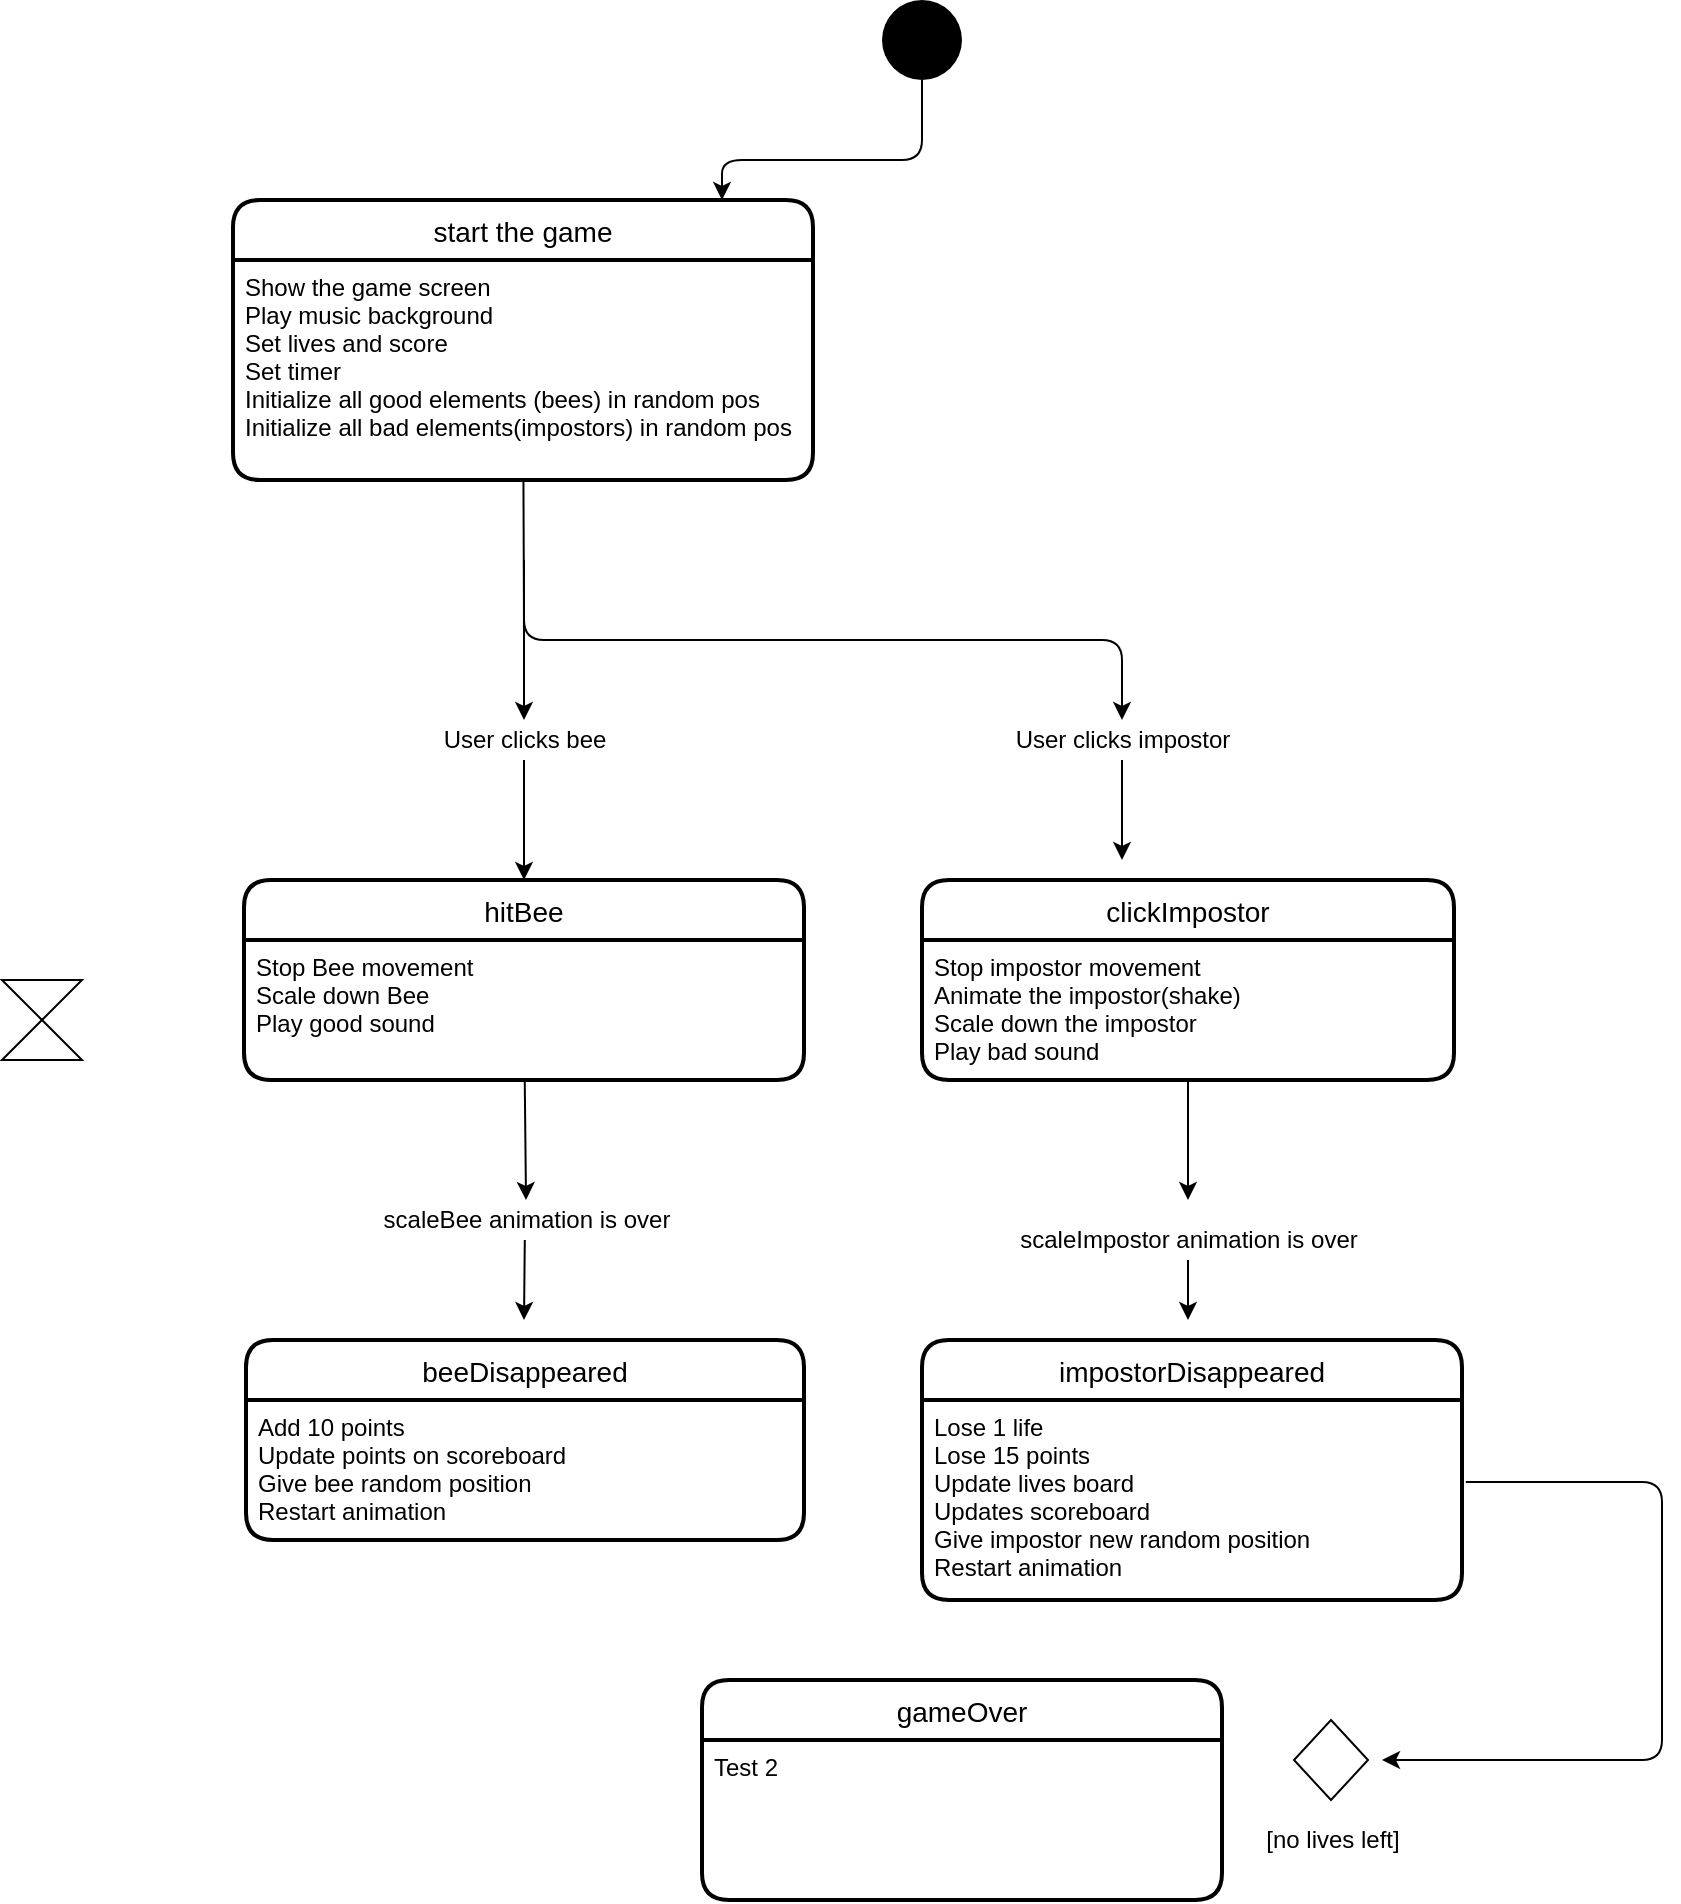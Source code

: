 <mxfile>
    <diagram id="QZOvbPWlPO562GR_ZXTx" name="Page-1">
        <mxGraphModel dx="1555" dy="680" grid="1" gridSize="10" guides="1" tooltips="1" connect="1" arrows="1" fold="1" page="1" pageScale="1" pageWidth="827" pageHeight="1169" math="0" shadow="0">
            <root>
                <mxCell id="0"/>
                <mxCell id="1" parent="0"/>
                <mxCell id="24" style="edgeStyle=none;html=1;" edge="1" parent="1" source="2">
                    <mxGeometry relative="1" as="geometry">
                        <mxPoint x="280" y="100" as="targetPoint"/>
                        <Array as="points">
                            <mxPoint x="380" y="80"/>
                            <mxPoint x="280" y="80"/>
                        </Array>
                    </mxGeometry>
                </mxCell>
                <mxCell id="2" value="" style="ellipse;fillColor=#000000;strokeColor=none;" vertex="1" parent="1">
                    <mxGeometry x="360" width="40" height="40" as="geometry"/>
                </mxCell>
                <mxCell id="3" value="start the game" style="swimlane;childLayout=stackLayout;horizontal=1;startSize=30;horizontalStack=0;rounded=1;fontSize=14;fontStyle=0;strokeWidth=2;resizeParent=0;resizeLast=1;shadow=0;dashed=0;align=center;" vertex="1" parent="1">
                    <mxGeometry x="35.5" y="100" width="290" height="140" as="geometry"/>
                </mxCell>
                <mxCell id="4" value="Show the game screen&#10;Play music background&#10;Set lives and score&#10;Set timer&#10;Initialize all good elements (bees) in random pos&#10;Initialize all bad elements(impostors) in random pos&#10;" style="align=left;strokeColor=none;fillColor=none;spacingLeft=4;fontSize=12;verticalAlign=top;resizable=0;rotatable=0;part=1;rounded=0;" vertex="1" parent="3">
                    <mxGeometry y="30" width="290" height="110" as="geometry"/>
                </mxCell>
                <mxCell id="11" style="edgeStyle=none;html=1;entryX=0.5;entryY=0;entryDx=0;entryDy=0;" edge="1" parent="1" source="7" target="9">
                    <mxGeometry relative="1" as="geometry"/>
                </mxCell>
                <mxCell id="7" value="User clicks bee" style="text;html=1;resizable=0;autosize=1;align=center;verticalAlign=middle;points=[];fillColor=none;strokeColor=none;rounded=0;" vertex="1" parent="1">
                    <mxGeometry x="131" y="360" width="100" height="20" as="geometry"/>
                </mxCell>
                <mxCell id="8" style="edgeStyle=none;html=1;" edge="1" parent="1" source="4">
                    <mxGeometry relative="1" as="geometry">
                        <mxPoint x="181" y="360" as="targetPoint"/>
                        <Array as="points">
                            <mxPoint x="181" y="310"/>
                        </Array>
                    </mxGeometry>
                </mxCell>
                <mxCell id="9" value="hitBee" style="swimlane;childLayout=stackLayout;horizontal=1;startSize=30;horizontalStack=0;rounded=1;fontSize=14;fontStyle=0;strokeWidth=2;resizeParent=0;resizeLast=1;shadow=0;dashed=0;align=center;" vertex="1" parent="1">
                    <mxGeometry x="41" y="440" width="280" height="100" as="geometry"/>
                </mxCell>
                <mxCell id="10" value="Stop Bee movement&#10;Scale down Bee&#10;Play good sound&#10;" style="align=left;strokeColor=none;fillColor=none;spacingLeft=4;fontSize=12;verticalAlign=top;resizable=0;rotatable=0;part=1;rounded=0;" vertex="1" parent="9">
                    <mxGeometry y="30" width="280" height="70" as="geometry"/>
                </mxCell>
                <mxCell id="17" style="edgeStyle=none;html=1;" edge="1" parent="1" source="10">
                    <mxGeometry relative="1" as="geometry">
                        <mxPoint x="182" y="600" as="targetPoint"/>
                    </mxGeometry>
                </mxCell>
                <mxCell id="28" style="edgeStyle=none;html=1;" edge="1" parent="1" source="19">
                    <mxGeometry relative="1" as="geometry">
                        <mxPoint x="480" y="430" as="targetPoint"/>
                    </mxGeometry>
                </mxCell>
                <mxCell id="19" value="User clicks impostor&lt;br&gt;" style="text;html=1;resizable=0;autosize=1;align=center;verticalAlign=middle;points=[];fillColor=none;strokeColor=none;rounded=0;" vertex="1" parent="1">
                    <mxGeometry x="420" y="360" width="120" height="20" as="geometry"/>
                </mxCell>
                <mxCell id="21" style="edgeStyle=none;html=1;" edge="1" parent="1">
                    <mxGeometry relative="1" as="geometry">
                        <mxPoint x="181" y="280" as="sourcePoint"/>
                        <mxPoint x="480" y="360" as="targetPoint"/>
                        <Array as="points">
                            <mxPoint x="181" y="320"/>
                            <mxPoint x="480" y="320"/>
                        </Array>
                    </mxGeometry>
                </mxCell>
                <mxCell id="25" value="clickImpostor" style="swimlane;childLayout=stackLayout;horizontal=1;startSize=30;horizontalStack=0;rounded=1;fontSize=14;fontStyle=0;strokeWidth=2;resizeParent=0;resizeLast=1;shadow=0;dashed=0;align=center;" vertex="1" parent="1">
                    <mxGeometry x="380" y="440" width="266" height="100" as="geometry"/>
                </mxCell>
                <mxCell id="26" value="Stop impostor movement&#10;Animate the impostor(shake)&#10;Scale down the impostor&#10;Play bad sound&#10;" style="align=left;strokeColor=none;fillColor=none;spacingLeft=4;fontSize=12;verticalAlign=top;resizable=0;rotatable=0;part=1;rounded=0;" vertex="1" parent="25">
                    <mxGeometry y="30" width="266" height="70" as="geometry"/>
                </mxCell>
                <mxCell id="37" style="edgeStyle=none;html=1;" edge="1" parent="1" source="30">
                    <mxGeometry relative="1" as="geometry">
                        <mxPoint x="181" y="660" as="targetPoint"/>
                    </mxGeometry>
                </mxCell>
                <mxCell id="30" value="scaleBee animation is over" style="text;html=1;resizable=0;autosize=1;align=center;verticalAlign=middle;points=[];fillColor=none;strokeColor=none;rounded=0;" vertex="1" parent="1">
                    <mxGeometry x="101.5" y="600" width="160" height="20" as="geometry"/>
                </mxCell>
                <mxCell id="44" style="edgeStyle=none;html=1;" edge="1" parent="1" source="31">
                    <mxGeometry relative="1" as="geometry">
                        <mxPoint x="513" y="660" as="targetPoint"/>
                    </mxGeometry>
                </mxCell>
                <mxCell id="31" value="scaleImpostor animation is over" style="text;html=1;resizable=0;autosize=1;align=center;verticalAlign=middle;points=[];fillColor=none;strokeColor=none;rounded=0;" vertex="1" parent="1">
                    <mxGeometry x="423" y="610" width="180" height="20" as="geometry"/>
                </mxCell>
                <mxCell id="32" style="edgeStyle=none;html=1;" edge="1" parent="1" source="26">
                    <mxGeometry relative="1" as="geometry">
                        <mxPoint x="513" y="600" as="targetPoint"/>
                    </mxGeometry>
                </mxCell>
                <mxCell id="33" value="impostorDisappeared" style="swimlane;childLayout=stackLayout;horizontal=1;startSize=30;horizontalStack=0;rounded=1;fontSize=14;fontStyle=0;strokeWidth=2;resizeParent=0;resizeLast=1;shadow=0;dashed=0;align=center;" vertex="1" parent="1">
                    <mxGeometry x="380" y="670" width="270" height="130" as="geometry"/>
                </mxCell>
                <mxCell id="34" value="Lose 1 life&#10;Lose 15 points&#10;Update lives board&#10;Updates scoreboard&#10;Give impostor new random position&#10;Restart animation" style="align=left;strokeColor=none;fillColor=none;spacingLeft=4;fontSize=12;verticalAlign=top;resizable=0;rotatable=0;part=1;rounded=0;" vertex="1" parent="33">
                    <mxGeometry y="30" width="270" height="100" as="geometry"/>
                </mxCell>
                <mxCell id="35" value="beeDisappeared" style="swimlane;childLayout=stackLayout;horizontal=1;startSize=30;horizontalStack=0;rounded=1;fontSize=14;fontStyle=0;strokeWidth=2;resizeParent=0;resizeLast=1;shadow=0;dashed=0;align=center;" vertex="1" parent="1">
                    <mxGeometry x="42" y="670" width="279" height="100" as="geometry"/>
                </mxCell>
                <mxCell id="36" value="Add 10 points&#10;Update points on scoreboard&#10;Give bee random position&#10;Restart animation&#10;" style="align=left;strokeColor=none;fillColor=none;spacingLeft=4;fontSize=12;verticalAlign=top;resizable=0;rotatable=0;part=1;rounded=0;" vertex="1" parent="35">
                    <mxGeometry y="30" width="279" height="70" as="geometry"/>
                </mxCell>
                <mxCell id="38" value="" style="rhombus;" vertex="1" parent="1">
                    <mxGeometry x="566" y="860" width="37" height="40" as="geometry"/>
                </mxCell>
                <mxCell id="39" style="edgeStyle=none;html=1;exitX=1.007;exitY=0.41;exitDx=0;exitDy=0;exitPerimeter=0;" edge="1" parent="1" source="34">
                    <mxGeometry relative="1" as="geometry">
                        <mxPoint x="610" y="880" as="targetPoint"/>
                        <Array as="points">
                            <mxPoint x="750" y="741"/>
                            <mxPoint x="750" y="880"/>
                        </Array>
                    </mxGeometry>
                </mxCell>
                <mxCell id="41" value="[no lives left]" style="text;html=1;resizable=0;autosize=1;align=center;verticalAlign=middle;points=[];fillColor=none;strokeColor=none;rounded=0;" vertex="1" parent="1">
                    <mxGeometry x="544.5" y="910" width="80" height="20" as="geometry"/>
                </mxCell>
                <mxCell id="42" value="gameOver" style="swimlane;childLayout=stackLayout;horizontal=1;startSize=30;horizontalStack=0;rounded=1;fontSize=14;fontStyle=0;strokeWidth=2;resizeParent=0;resizeLast=1;shadow=0;dashed=0;align=center;" vertex="1" parent="1">
                    <mxGeometry x="270" y="840" width="260" height="110" as="geometry"/>
                </mxCell>
                <mxCell id="43" value="Test 2&#10;" style="align=left;strokeColor=none;fillColor=none;spacingLeft=4;fontSize=12;verticalAlign=top;resizable=0;rotatable=0;part=1;rounded=0;" vertex="1" parent="42">
                    <mxGeometry y="30" width="260" height="80" as="geometry"/>
                </mxCell>
                <mxCell id="45" value="" style="shape=collate;whiteSpace=wrap;html=1;" vertex="1" parent="1">
                    <mxGeometry x="-80" y="490" width="40" height="40" as="geometry"/>
                </mxCell>
            </root>
        </mxGraphModel>
    </diagram>
</mxfile>
